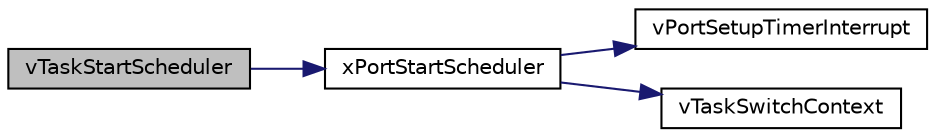digraph "vTaskStartScheduler"
{
  edge [fontname="Helvetica",fontsize="10",labelfontname="Helvetica",labelfontsize="10"];
  node [fontname="Helvetica",fontsize="10",shape=record];
  rankdir="LR";
  Node1 [label="vTaskStartScheduler",height=0.2,width=0.4,color="black", fillcolor="grey75", style="filled" fontcolor="black"];
  Node1 -> Node2 [color="midnightblue",fontsize="10",style="solid",fontname="Helvetica"];
  Node2 [label="xPortStartScheduler",height=0.2,width=0.4,color="black", fillcolor="white", style="filled",URL="$port_8c.html#ade5a8c6666e7413a0355cc252029c5c6"];
  Node2 -> Node3 [color="midnightblue",fontsize="10",style="solid",fontname="Helvetica"];
  Node3 [label="vPortSetupTimerInterrupt",height=0.2,width=0.4,color="black", fillcolor="white", style="filled",URL="$port_8c.html#a4649001ea4d29b80759e6eca4bba58eb"];
  Node2 -> Node4 [color="midnightblue",fontsize="10",style="solid",fontname="Helvetica"];
  Node4 [label="vTaskSwitchContext",height=0.2,width=0.4,color="black", fillcolor="white", style="filled",URL="$tasks_8c.html#a9c86137bc3c1cbffc39fff22627cb885"];
}
